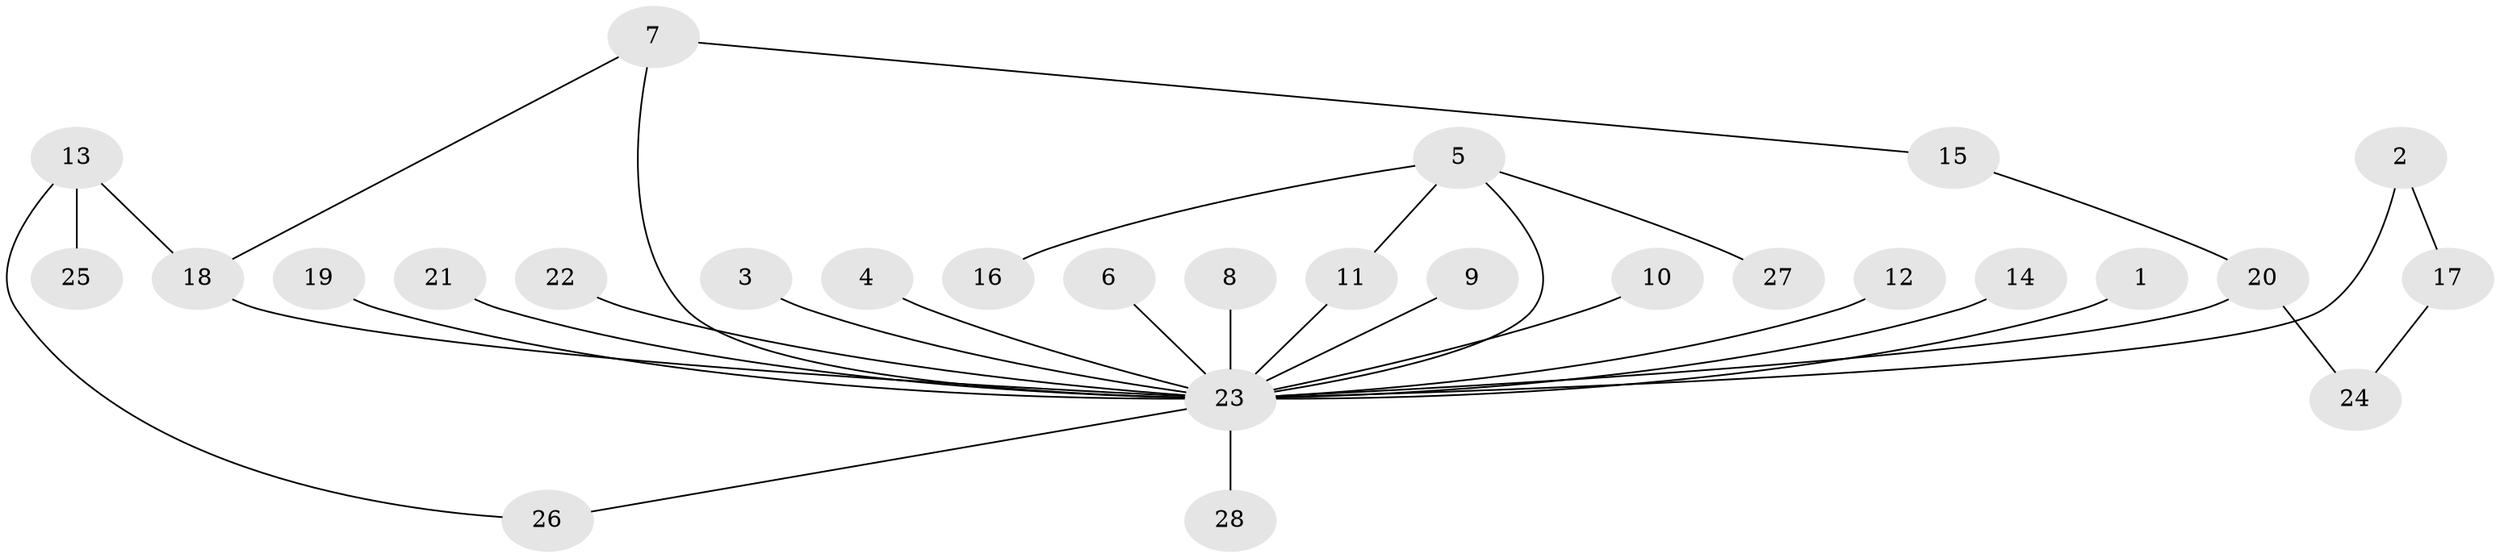 // original degree distribution, {5: 0.03636363636363636, 22: 0.01818181818181818, 1: 0.5818181818181818, 6: 0.01818181818181818, 2: 0.2, 3: 0.10909090909090909, 4: 0.03636363636363636}
// Generated by graph-tools (version 1.1) at 2025/01/03/09/25 03:01:49]
// undirected, 28 vertices, 32 edges
graph export_dot {
graph [start="1"]
  node [color=gray90,style=filled];
  1;
  2;
  3;
  4;
  5;
  6;
  7;
  8;
  9;
  10;
  11;
  12;
  13;
  14;
  15;
  16;
  17;
  18;
  19;
  20;
  21;
  22;
  23;
  24;
  25;
  26;
  27;
  28;
  1 -- 23 [weight=1.0];
  2 -- 17 [weight=1.0];
  2 -- 23 [weight=1.0];
  3 -- 23 [weight=1.0];
  4 -- 23 [weight=1.0];
  5 -- 11 [weight=1.0];
  5 -- 16 [weight=1.0];
  5 -- 23 [weight=1.0];
  5 -- 27 [weight=1.0];
  6 -- 23 [weight=1.0];
  7 -- 15 [weight=1.0];
  7 -- 18 [weight=1.0];
  7 -- 23 [weight=1.0];
  8 -- 23 [weight=1.0];
  9 -- 23 [weight=1.0];
  10 -- 23 [weight=1.0];
  11 -- 23 [weight=1.0];
  12 -- 23 [weight=1.0];
  13 -- 18 [weight=1.0];
  13 -- 25 [weight=1.0];
  13 -- 26 [weight=1.0];
  14 -- 23 [weight=1.0];
  15 -- 20 [weight=1.0];
  17 -- 24 [weight=1.0];
  18 -- 23 [weight=1.0];
  19 -- 23 [weight=1.0];
  20 -- 23 [weight=1.0];
  20 -- 24 [weight=1.0];
  21 -- 23 [weight=1.0];
  22 -- 23 [weight=1.0];
  23 -- 26 [weight=1.0];
  23 -- 28 [weight=1.0];
}
